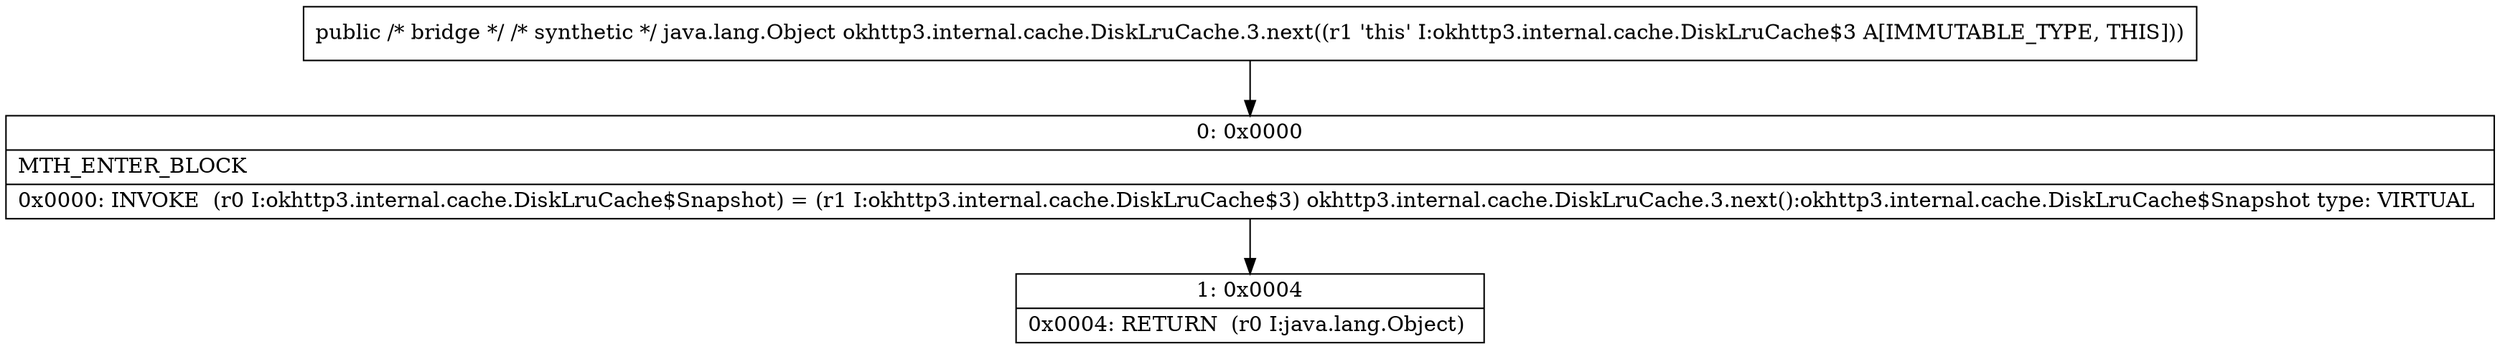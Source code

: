 digraph "CFG forokhttp3.internal.cache.DiskLruCache.3.next()Ljava\/lang\/Object;" {
Node_0 [shape=record,label="{0\:\ 0x0000|MTH_ENTER_BLOCK\l|0x0000: INVOKE  (r0 I:okhttp3.internal.cache.DiskLruCache$Snapshot) = (r1 I:okhttp3.internal.cache.DiskLruCache$3) okhttp3.internal.cache.DiskLruCache.3.next():okhttp3.internal.cache.DiskLruCache$Snapshot type: VIRTUAL \l}"];
Node_1 [shape=record,label="{1\:\ 0x0004|0x0004: RETURN  (r0 I:java.lang.Object) \l}"];
MethodNode[shape=record,label="{public \/* bridge *\/ \/* synthetic *\/ java.lang.Object okhttp3.internal.cache.DiskLruCache.3.next((r1 'this' I:okhttp3.internal.cache.DiskLruCache$3 A[IMMUTABLE_TYPE, THIS])) }"];
MethodNode -> Node_0;
Node_0 -> Node_1;
}

